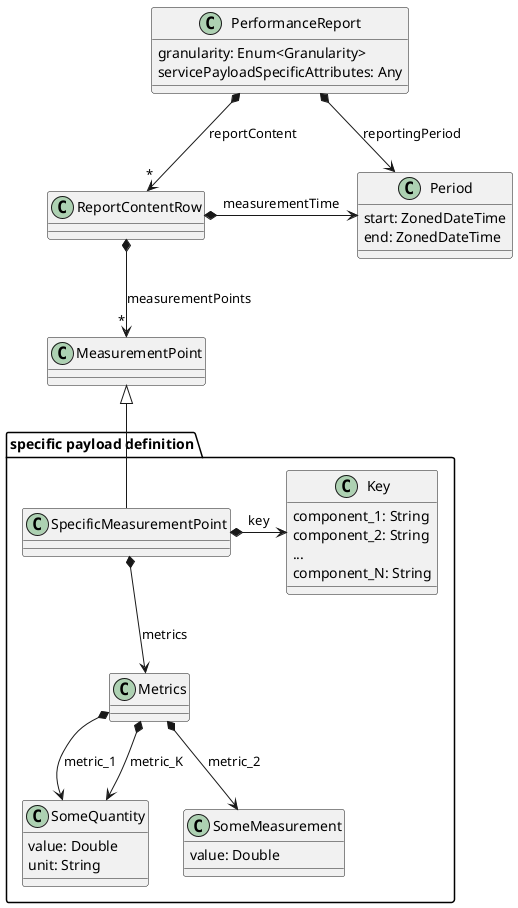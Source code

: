 @startuml PMReportOutput


class pr as "PerformanceReport" {
  granularity: Enum<Granularity>
  servicePayloadSpecificAttributes: Any
}

class p as "Period" {
  start: ZonedDateTime
  end: ZonedDateTime
}

class rr as "ReportContentRow" 

class rp as "MeasurementPoint"

pr *--> "*" rr : reportContent
pr *-->  p : reportingPeriod
rr *-> p : measurementTime
rr *--> "*" rp : measurementPoints


package "specific payload definition" {

  class k as "Key" {
    component_1: String
    component_2: String
    ...
    component_N: String
  }

  class ch1 as "SomeQuantity" {
    value: Double
    unit: String
  }

  class ch2 as "SomeMeasurement" {
    value: Double
  }

  class s as "Metrics"
  class m as "SpecificMeasurementPoint"

  rp <|-- m
  m *-> k : key
  m *--> s : metrics
  s *--> ch1 : metric_1
  s *--> ch1 : metric_K
  s *--> ch2 : metric_2

}

@enduml
